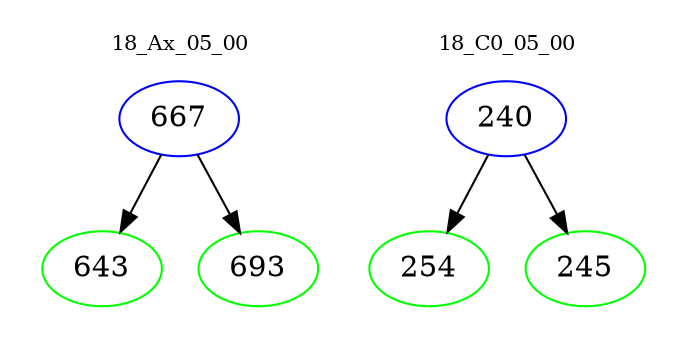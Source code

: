 digraph{
subgraph cluster_0 {
color = white
label = "18_Ax_05_00";
fontsize=10;
T0_667 [label="667", color="blue"]
T0_667 -> T0_643 [color="black"]
T0_643 [label="643", color="green"]
T0_667 -> T0_693 [color="black"]
T0_693 [label="693", color="green"]
}
subgraph cluster_1 {
color = white
label = "18_C0_05_00";
fontsize=10;
T1_240 [label="240", color="blue"]
T1_240 -> T1_254 [color="black"]
T1_254 [label="254", color="green"]
T1_240 -> T1_245 [color="black"]
T1_245 [label="245", color="green"]
}
}
